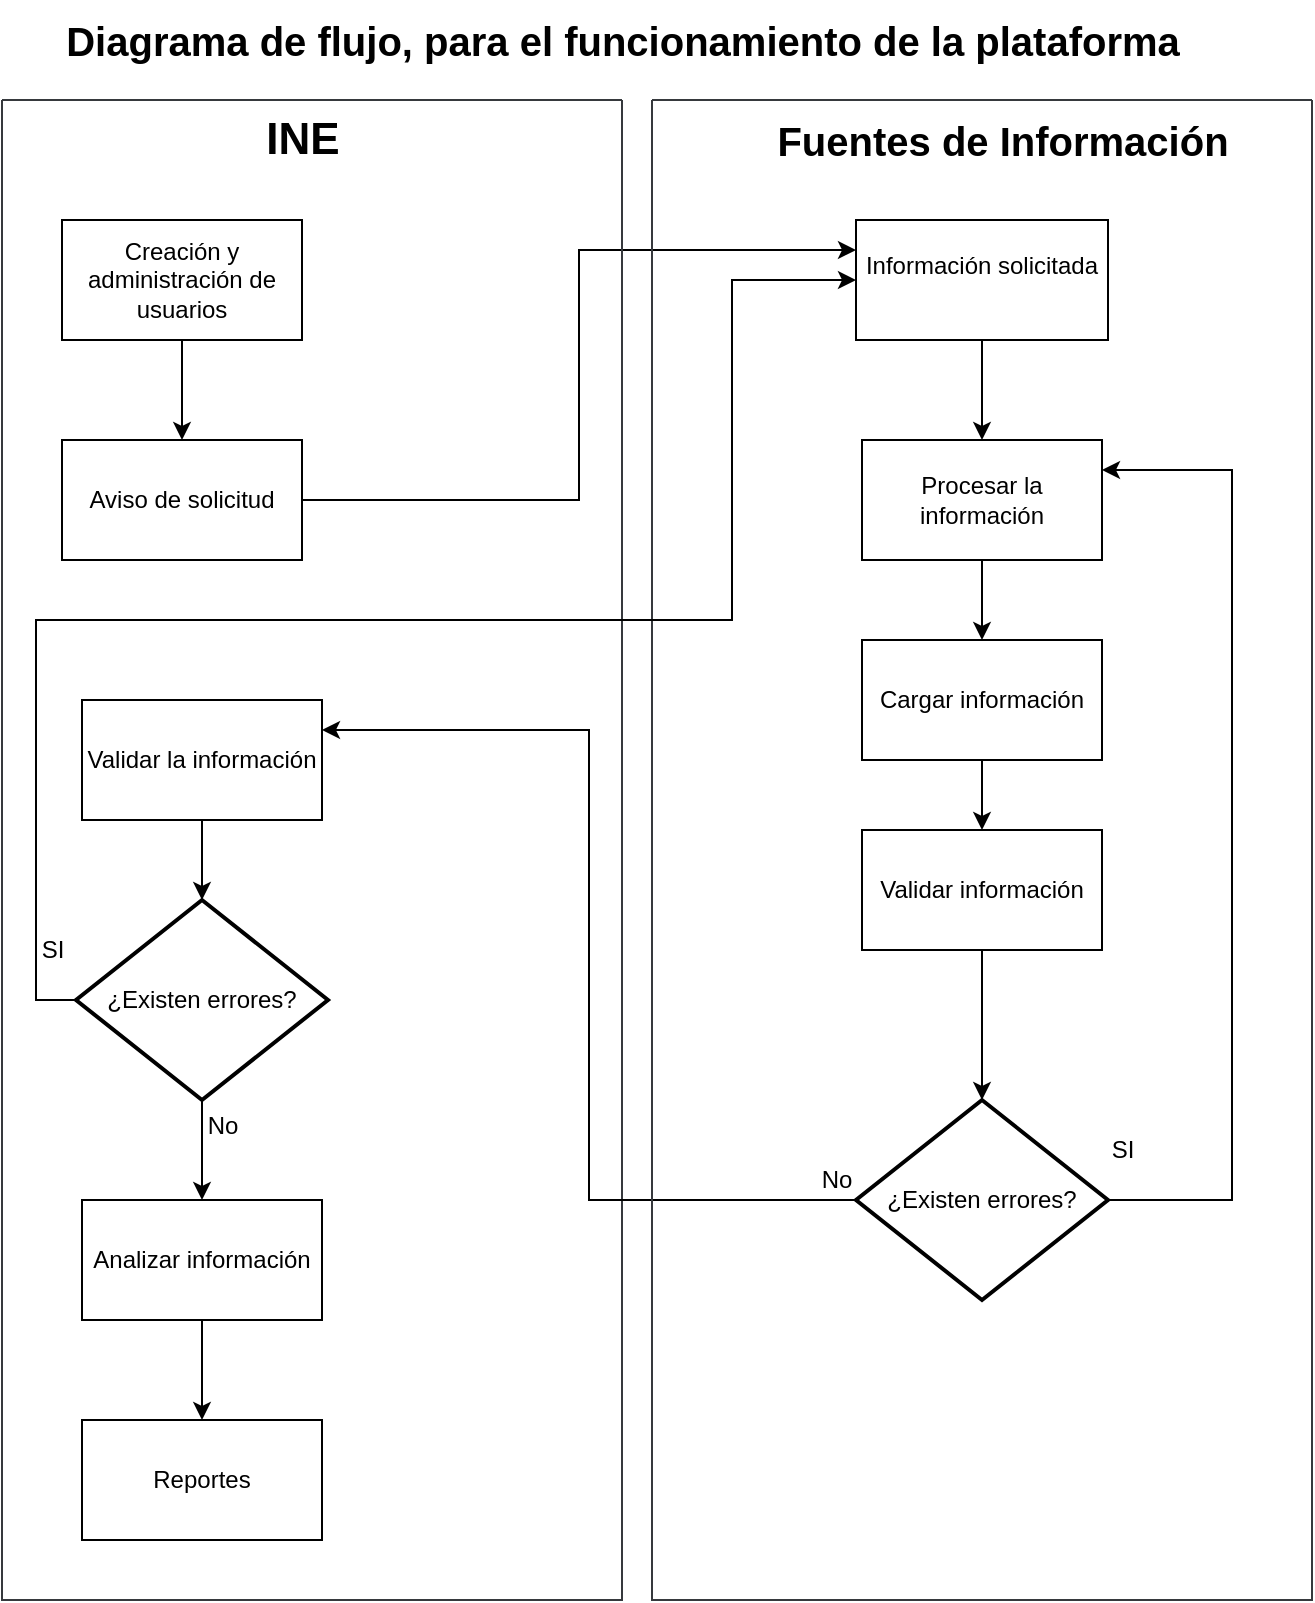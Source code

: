 <mxfile version="26.2.9">
  <diagram name="Página-1" id="4k3PS0f7IVq_EoHHaAwR">
    <mxGraphModel dx="1428" dy="779" grid="1" gridSize="10" guides="1" tooltips="1" connect="1" arrows="1" fold="1" page="1" pageScale="1" pageWidth="850" pageHeight="1100" math="0" shadow="0">
      <root>
        <mxCell id="0" />
        <mxCell id="1" parent="0" />
        <mxCell id="JmrJD3lhgNQrW1m8cqB9-22" style="edgeStyle=orthogonalEdgeStyle;rounded=0;orthogonalLoop=1;jettySize=auto;html=1;entryX=0;entryY=0.25;entryDx=0;entryDy=0;" parent="1" source="JmrJD3lhgNQrW1m8cqB9-2" target="JmrJD3lhgNQrW1m8cqB9-8" edge="1">
          <mxGeometry relative="1" as="geometry" />
        </mxCell>
        <mxCell id="JmrJD3lhgNQrW1m8cqB9-5" value="" style="swimlane;startSize=0;fillColor=light-dark(#CCE5FF,#E6FFCC);strokeColor=#36393d;fillStyle=solid;" parent="1" vertex="1">
          <mxGeometry x="115" y="50" width="310" height="750" as="geometry">
            <mxRectangle x="40" y="70" width="50" height="40" as="alternateBounds" />
          </mxGeometry>
        </mxCell>
        <mxCell id="JmrJD3lhgNQrW1m8cqB9-1" value="Creación y administración de usuarios" style="rounded=0;whiteSpace=wrap;html=1;" parent="JmrJD3lhgNQrW1m8cqB9-5" vertex="1">
          <mxGeometry x="30" y="60" width="120" height="60" as="geometry" />
        </mxCell>
        <mxCell id="JmrJD3lhgNQrW1m8cqB9-21" value="" style="edgeStyle=orthogonalEdgeStyle;rounded=0;orthogonalLoop=1;jettySize=auto;html=1;" parent="JmrJD3lhgNQrW1m8cqB9-5" source="JmrJD3lhgNQrW1m8cqB9-12" target="JmrJD3lhgNQrW1m8cqB9-14" edge="1">
          <mxGeometry relative="1" as="geometry" />
        </mxCell>
        <mxCell id="JmrJD3lhgNQrW1m8cqB9-12" value="Validar la información" style="rounded=0;whiteSpace=wrap;html=1;" parent="JmrJD3lhgNQrW1m8cqB9-5" vertex="1">
          <mxGeometry x="40" y="300" width="120" height="60" as="geometry" />
        </mxCell>
        <mxCell id="JmrJD3lhgNQrW1m8cqB9-34" style="edgeStyle=orthogonalEdgeStyle;rounded=0;orthogonalLoop=1;jettySize=auto;html=1;exitX=0.5;exitY=1;exitDx=0;exitDy=0;exitPerimeter=0;entryX=0.5;entryY=0;entryDx=0;entryDy=0;" parent="JmrJD3lhgNQrW1m8cqB9-5" source="JmrJD3lhgNQrW1m8cqB9-14" target="JmrJD3lhgNQrW1m8cqB9-15" edge="1">
          <mxGeometry relative="1" as="geometry" />
        </mxCell>
        <mxCell id="JmrJD3lhgNQrW1m8cqB9-14" value="¿Existen errores?" style="strokeWidth=2;html=1;shape=mxgraph.flowchart.decision;whiteSpace=wrap;" parent="JmrJD3lhgNQrW1m8cqB9-5" vertex="1">
          <mxGeometry x="37" y="400" width="126" height="100" as="geometry" />
        </mxCell>
        <mxCell id="JmrJD3lhgNQrW1m8cqB9-38" style="edgeStyle=orthogonalEdgeStyle;rounded=0;orthogonalLoop=1;jettySize=auto;html=1;exitX=0.5;exitY=1;exitDx=0;exitDy=0;entryX=0.5;entryY=0;entryDx=0;entryDy=0;" parent="JmrJD3lhgNQrW1m8cqB9-5" source="JmrJD3lhgNQrW1m8cqB9-15" target="JmrJD3lhgNQrW1m8cqB9-16" edge="1">
          <mxGeometry relative="1" as="geometry" />
        </mxCell>
        <mxCell id="JmrJD3lhgNQrW1m8cqB9-15" value="Analizar información" style="rounded=0;whiteSpace=wrap;html=1;" parent="JmrJD3lhgNQrW1m8cqB9-5" vertex="1">
          <mxGeometry x="40" y="550" width="120" height="60" as="geometry" />
        </mxCell>
        <mxCell id="JmrJD3lhgNQrW1m8cqB9-16" value="Reportes" style="rounded=0;whiteSpace=wrap;html=1;" parent="JmrJD3lhgNQrW1m8cqB9-5" vertex="1">
          <mxGeometry x="40" y="660" width="120" height="60" as="geometry" />
        </mxCell>
        <mxCell id="JmrJD3lhgNQrW1m8cqB9-35" value="&lt;div&gt;No&lt;/div&gt;&lt;div&gt;&lt;br&gt;&lt;/div&gt;" style="text;html=1;align=center;verticalAlign=middle;resizable=0;points=[];autosize=1;strokeColor=none;fillColor=none;" parent="JmrJD3lhgNQrW1m8cqB9-5" vertex="1">
          <mxGeometry x="90" y="500" width="40" height="40" as="geometry" />
        </mxCell>
        <mxCell id="JmrJD3lhgNQrW1m8cqB9-2" value="Aviso de solicitud" style="rounded=0;whiteSpace=wrap;html=1;" parent="JmrJD3lhgNQrW1m8cqB9-5" vertex="1">
          <mxGeometry x="30" y="170" width="120" height="60" as="geometry" />
        </mxCell>
        <mxCell id="JmrJD3lhgNQrW1m8cqB9-17" value="" style="edgeStyle=orthogonalEdgeStyle;rounded=0;orthogonalLoop=1;jettySize=auto;html=1;" parent="JmrJD3lhgNQrW1m8cqB9-5" source="JmrJD3lhgNQrW1m8cqB9-1" target="JmrJD3lhgNQrW1m8cqB9-2" edge="1">
          <mxGeometry relative="1" as="geometry" />
        </mxCell>
        <mxCell id="JmrJD3lhgNQrW1m8cqB9-51" value="&lt;b&gt;&lt;font style=&quot;font-size: 22px;&quot;&gt;INE&lt;/font&gt;&lt;/b&gt;" style="text;html=1;align=center;verticalAlign=middle;resizable=0;points=[];autosize=1;strokeColor=none;fillColor=none;" parent="JmrJD3lhgNQrW1m8cqB9-5" vertex="1">
          <mxGeometry x="120" width="60" height="40" as="geometry" />
        </mxCell>
        <mxCell id="JmrJD3lhgNQrW1m8cqB9-37" value="SI" style="text;html=1;align=center;verticalAlign=middle;resizable=0;points=[];autosize=1;strokeColor=none;fillColor=none;" parent="JmrJD3lhgNQrW1m8cqB9-5" vertex="1">
          <mxGeometry x="10" y="410" width="30" height="30" as="geometry" />
        </mxCell>
        <mxCell id="JmrJD3lhgNQrW1m8cqB9-32" style="edgeStyle=orthogonalEdgeStyle;rounded=0;orthogonalLoop=1;jettySize=auto;html=1;exitX=0;exitY=0.5;exitDx=0;exitDy=0;exitPerimeter=0;entryX=1;entryY=0.25;entryDx=0;entryDy=0;" parent="1" source="JmrJD3lhgNQrW1m8cqB9-13" target="JmrJD3lhgNQrW1m8cqB9-12" edge="1">
          <mxGeometry relative="1" as="geometry" />
        </mxCell>
        <mxCell id="JmrJD3lhgNQrW1m8cqB9-50" value="" style="swimlane;startSize=0;fillColor=#cce5ff;strokeColor=#36393d;gradientColor=light-dark(#000000,#E6FFCC);" parent="1" vertex="1">
          <mxGeometry x="440" y="50" width="330" height="750" as="geometry">
            <mxRectangle x="430" y="60" width="50" height="40" as="alternateBounds" />
          </mxGeometry>
        </mxCell>
        <mxCell id="JmrJD3lhgNQrW1m8cqB9-52" value="&lt;b&gt;&lt;font style=&quot;font-size: 20px;&quot;&gt;Fuentes de Información&lt;/font&gt;&lt;/b&gt;" style="text;html=1;align=center;verticalAlign=middle;resizable=0;points=[];autosize=1;strokeColor=none;fillColor=none;" parent="JmrJD3lhgNQrW1m8cqB9-50" vertex="1">
          <mxGeometry x="50" width="250" height="40" as="geometry" />
        </mxCell>
        <mxCell id="JmrJD3lhgNQrW1m8cqB9-8" value="&lt;div&gt;Información solicitada&lt;/div&gt;&lt;div&gt;&lt;br&gt;&lt;/div&gt;" style="rounded=0;whiteSpace=wrap;html=1;" parent="JmrJD3lhgNQrW1m8cqB9-50" vertex="1">
          <mxGeometry x="102" y="60" width="126" height="60" as="geometry" />
        </mxCell>
        <mxCell id="JmrJD3lhgNQrW1m8cqB9-9" value="Procesar la información" style="rounded=0;whiteSpace=wrap;html=1;" parent="JmrJD3lhgNQrW1m8cqB9-50" vertex="1">
          <mxGeometry x="105" y="170" width="120" height="60" as="geometry" />
        </mxCell>
        <mxCell id="JmrJD3lhgNQrW1m8cqB9-10" value="Cargar información" style="rounded=0;whiteSpace=wrap;html=1;" parent="JmrJD3lhgNQrW1m8cqB9-50" vertex="1">
          <mxGeometry x="105" y="270" width="120" height="60" as="geometry" />
        </mxCell>
        <mxCell id="JmrJD3lhgNQrW1m8cqB9-11" value="Validar información" style="rounded=0;whiteSpace=wrap;html=1;" parent="JmrJD3lhgNQrW1m8cqB9-50" vertex="1">
          <mxGeometry x="105" y="365" width="120" height="60" as="geometry" />
        </mxCell>
        <mxCell id="JmrJD3lhgNQrW1m8cqB9-70" style="edgeStyle=orthogonalEdgeStyle;rounded=0;orthogonalLoop=1;jettySize=auto;html=1;exitX=1;exitY=0.5;exitDx=0;exitDy=0;exitPerimeter=0;entryX=1;entryY=0.25;entryDx=0;entryDy=0;" parent="JmrJD3lhgNQrW1m8cqB9-50" source="JmrJD3lhgNQrW1m8cqB9-13" target="JmrJD3lhgNQrW1m8cqB9-9" edge="1">
          <mxGeometry relative="1" as="geometry">
            <Array as="points">
              <mxPoint x="290" y="550" />
              <mxPoint x="290" y="185" />
            </Array>
          </mxGeometry>
        </mxCell>
        <mxCell id="JmrJD3lhgNQrW1m8cqB9-13" value="¿Existen errores?" style="strokeWidth=2;html=1;shape=mxgraph.flowchart.decision;whiteSpace=wrap;" parent="JmrJD3lhgNQrW1m8cqB9-50" vertex="1">
          <mxGeometry x="102" y="500" width="126" height="100" as="geometry" />
        </mxCell>
        <mxCell id="JmrJD3lhgNQrW1m8cqB9-23" value="" style="edgeStyle=orthogonalEdgeStyle;rounded=0;orthogonalLoop=1;jettySize=auto;html=1;" parent="JmrJD3lhgNQrW1m8cqB9-50" source="JmrJD3lhgNQrW1m8cqB9-8" target="JmrJD3lhgNQrW1m8cqB9-9" edge="1">
          <mxGeometry relative="1" as="geometry" />
        </mxCell>
        <mxCell id="JmrJD3lhgNQrW1m8cqB9-24" value="" style="edgeStyle=orthogonalEdgeStyle;rounded=0;orthogonalLoop=1;jettySize=auto;html=1;" parent="JmrJD3lhgNQrW1m8cqB9-50" source="JmrJD3lhgNQrW1m8cqB9-9" target="JmrJD3lhgNQrW1m8cqB9-10" edge="1">
          <mxGeometry relative="1" as="geometry" />
        </mxCell>
        <mxCell id="JmrJD3lhgNQrW1m8cqB9-25" value="" style="edgeStyle=orthogonalEdgeStyle;rounded=0;orthogonalLoop=1;jettySize=auto;html=1;" parent="JmrJD3lhgNQrW1m8cqB9-50" source="JmrJD3lhgNQrW1m8cqB9-10" target="JmrJD3lhgNQrW1m8cqB9-11" edge="1">
          <mxGeometry relative="1" as="geometry" />
        </mxCell>
        <mxCell id="JmrJD3lhgNQrW1m8cqB9-26" value="" style="edgeStyle=orthogonalEdgeStyle;rounded=0;orthogonalLoop=1;jettySize=auto;html=1;" parent="JmrJD3lhgNQrW1m8cqB9-50" source="JmrJD3lhgNQrW1m8cqB9-11" target="JmrJD3lhgNQrW1m8cqB9-13" edge="1">
          <mxGeometry relative="1" as="geometry" />
        </mxCell>
        <mxCell id="JmrJD3lhgNQrW1m8cqB9-31" value="SI" style="text;html=1;align=center;verticalAlign=middle;resizable=0;points=[];autosize=1;strokeColor=none;fillColor=none;" parent="JmrJD3lhgNQrW1m8cqB9-50" vertex="1">
          <mxGeometry x="220" y="510" width="30" height="30" as="geometry" />
        </mxCell>
        <mxCell id="JmrJD3lhgNQrW1m8cqB9-33" value="No" style="text;html=1;align=center;verticalAlign=middle;resizable=0;points=[];autosize=1;strokeColor=none;fillColor=none;" parent="JmrJD3lhgNQrW1m8cqB9-50" vertex="1">
          <mxGeometry x="72" y="525" width="40" height="30" as="geometry" />
        </mxCell>
        <mxCell id="JmrJD3lhgNQrW1m8cqB9-53" value="&lt;font style=&quot;font-size: 20px;&quot;&gt;&lt;b&gt;Diagrama de flujo, para el funcionamiento de la plataforma&lt;/b&gt;&lt;/font&gt;" style="text;html=1;align=center;verticalAlign=middle;resizable=0;points=[];autosize=1;strokeColor=none;fillColor=none;" parent="1" vertex="1">
          <mxGeometry x="135" width="580" height="40" as="geometry" />
        </mxCell>
        <mxCell id="XwaF0TQRcEIVWzNF7NfH-4" style="edgeStyle=orthogonalEdgeStyle;rounded=0;orthogonalLoop=1;jettySize=auto;html=1;exitX=0;exitY=0.5;exitDx=0;exitDy=0;exitPerimeter=0;entryX=0;entryY=0.5;entryDx=0;entryDy=0;" edge="1" parent="1" source="JmrJD3lhgNQrW1m8cqB9-14" target="JmrJD3lhgNQrW1m8cqB9-8">
          <mxGeometry relative="1" as="geometry">
            <Array as="points">
              <mxPoint x="132" y="500" />
              <mxPoint x="132" y="310" />
              <mxPoint x="480" y="310" />
              <mxPoint x="480" y="140" />
            </Array>
          </mxGeometry>
        </mxCell>
      </root>
    </mxGraphModel>
  </diagram>
</mxfile>
